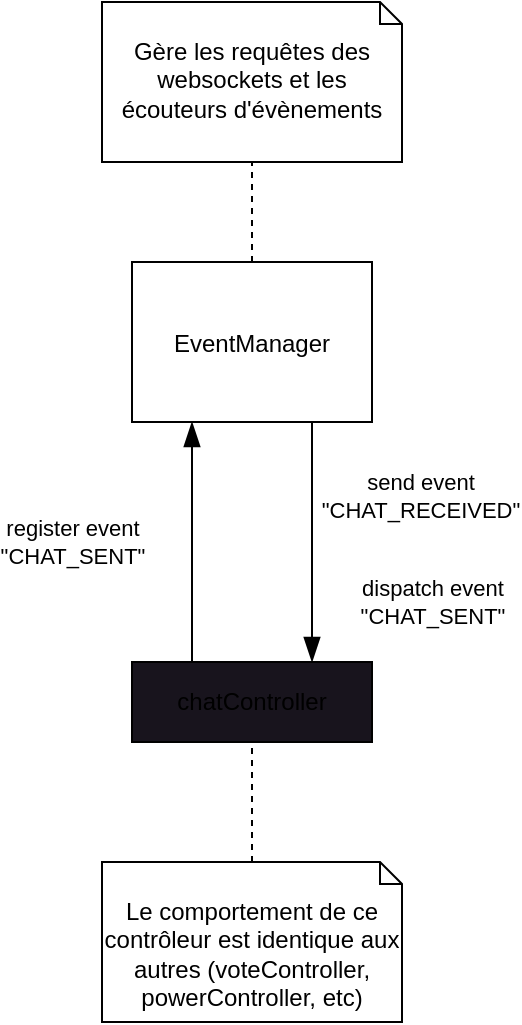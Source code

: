 <mxfile>
    <diagram id="RkCLneAruCv4ALjau-6N" name="Page-1">
        <mxGraphModel dx="698" dy="611" grid="1" gridSize="10" guides="1" tooltips="1" connect="1" arrows="1" fold="1" page="1" pageScale="1" pageWidth="850" pageHeight="1100" math="0" shadow="0">
            <root>
                <mxCell id="0"/>
                <mxCell id="1" parent="0"/>
                <mxCell id="4" style="edgeStyle=none;html=1;exitX=0.5;exitY=0;exitDx=0;exitDy=0;entryX=0.5;entryY=1;entryDx=0;entryDy=0;entryPerimeter=0;dashed=1;endArrow=none;endFill=0;" parent="1" source="2" target="3" edge="1">
                    <mxGeometry relative="1" as="geometry"/>
                </mxCell>
                <mxCell id="6" value="" style="edgeStyle=none;html=1;endArrow=none;endFill=0;startArrow=blockThin;startFill=1;endSize=6;startSize=10;exitX=0.25;exitY=1;exitDx=0;exitDy=0;entryX=0.25;entryY=0;entryDx=0;entryDy=0;" parent="1" source="2" target="5" edge="1">
                    <mxGeometry relative="1" as="geometry"/>
                </mxCell>
                <mxCell id="7" value="register event&lt;br&gt;&quot;CHAT_SENT&quot;" style="edgeLabel;html=1;align=center;verticalAlign=middle;resizable=0;points=[];" parent="6" vertex="1" connectable="0">
                    <mxGeometry x="-0.214" y="4" relative="1" as="geometry">
                        <mxPoint x="-64" y="13" as="offset"/>
                    </mxGeometry>
                </mxCell>
                <mxCell id="2" value="EventManager" style="fontStyle=0;" parent="1" vertex="1">
                    <mxGeometry x="300" y="260" width="120" height="80" as="geometry"/>
                </mxCell>
                <mxCell id="3" value="Gère les requêtes des websockets et les écouteurs d'évènements" style="shape=note2;boundedLbl=1;whiteSpace=wrap;html=1;size=11;verticalAlign=top;align=center;" parent="1" vertex="1">
                    <mxGeometry x="285" y="130" width="150" height="80" as="geometry"/>
                </mxCell>
                <mxCell id="9" style="edgeStyle=none;html=1;exitX=0.75;exitY=0;exitDx=0;exitDy=0;entryX=0.75;entryY=1;entryDx=0;entryDy=0;startArrow=blockThin;startFill=1;endArrow=none;endFill=0;startSize=10;endSize=6;" parent="1" source="5" target="2" edge="1">
                    <mxGeometry relative="1" as="geometry"/>
                </mxCell>
                <mxCell id="10" value="dispatch event&lt;br&gt;&quot;CHAT_SENT&quot;" style="edgeLabel;html=1;align=center;verticalAlign=middle;resizable=0;points=[];" parent="9" vertex="1" connectable="0">
                    <mxGeometry x="0.447" y="-3" relative="1" as="geometry">
                        <mxPoint x="57" y="57" as="offset"/>
                    </mxGeometry>
                </mxCell>
                <mxCell id="5" value="chatController" style="whiteSpace=wrap;html=1;fillColor=rgb(24, 20, 29);fontStyle=0;" parent="1" vertex="1">
                    <mxGeometry x="300" y="460" width="120" height="40" as="geometry"/>
                </mxCell>
                <mxCell id="20" value="send event&lt;br&gt;&quot;CHAT_RECEIVED&quot;" style="edgeLabel;html=1;align=center;verticalAlign=middle;resizable=0;points=[];" vertex="1" connectable="0" parent="1">
                    <mxGeometry x="435" y="380" as="geometry">
                        <mxPoint x="9" y="-3" as="offset"/>
                    </mxGeometry>
                </mxCell>
                <mxCell id="21" value="Le comportement de ce contrôleur est identique aux autres (voteController, powerController, etc)" style="shape=note2;boundedLbl=1;whiteSpace=wrap;html=1;size=11;verticalAlign=top;align=center;" vertex="1" parent="1">
                    <mxGeometry x="285" y="560" width="150" height="80" as="geometry"/>
                </mxCell>
                <mxCell id="22" style="edgeStyle=none;html=1;exitX=0.5;exitY=0;exitDx=0;exitDy=0;entryX=0.5;entryY=1;entryDx=0;entryDy=0;dashed=1;endArrow=none;endFill=0;exitPerimeter=0;" edge="1" parent="1" source="21" target="5">
                    <mxGeometry relative="1" as="geometry">
                        <mxPoint x="370" y="270" as="sourcePoint"/>
                        <mxPoint x="370" y="220" as="targetPoint"/>
                    </mxGeometry>
                </mxCell>
            </root>
        </mxGraphModel>
    </diagram>
</mxfile>